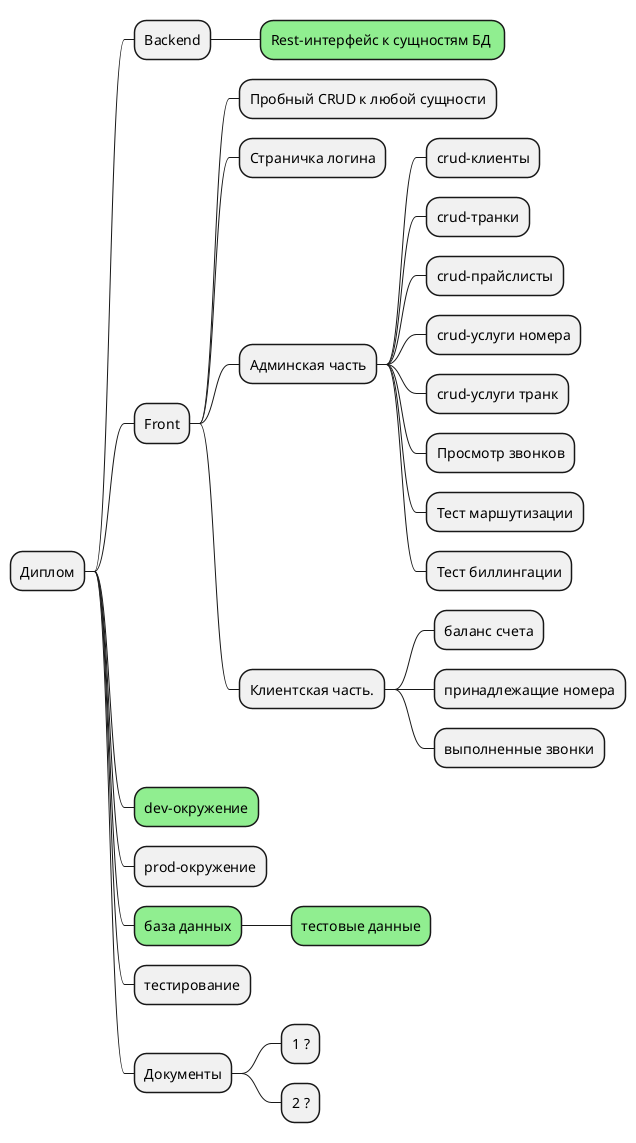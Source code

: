 @startmindmap
* Диплом
** Backend
***[#lightgreen] Rest-интерфейс к сущностям БД <<green>>
** Front
*** Пробный CRUD к любой сущности
*** Страничка логина
*** Админская часть
**** crud-клиенты
**** сrud-транки
**** сrud-прайслисты
**** сrud-услуги номера
**** сrud-услуги транк
**** Просмотр звонков
**** Тест маршутизации
**** Тест биллингации
*** Клиентская часть.
**** баланс счета
**** принадлежащие номера
**** выполненные звонки
**[#lightgreen] dev-окружение
** prod-окружение
**[#lightgreen] база данных
***[#lightgreen] тестовые данные
** тестирование
** Документы
*** 1 ?
*** 2 ?


@endmindmap